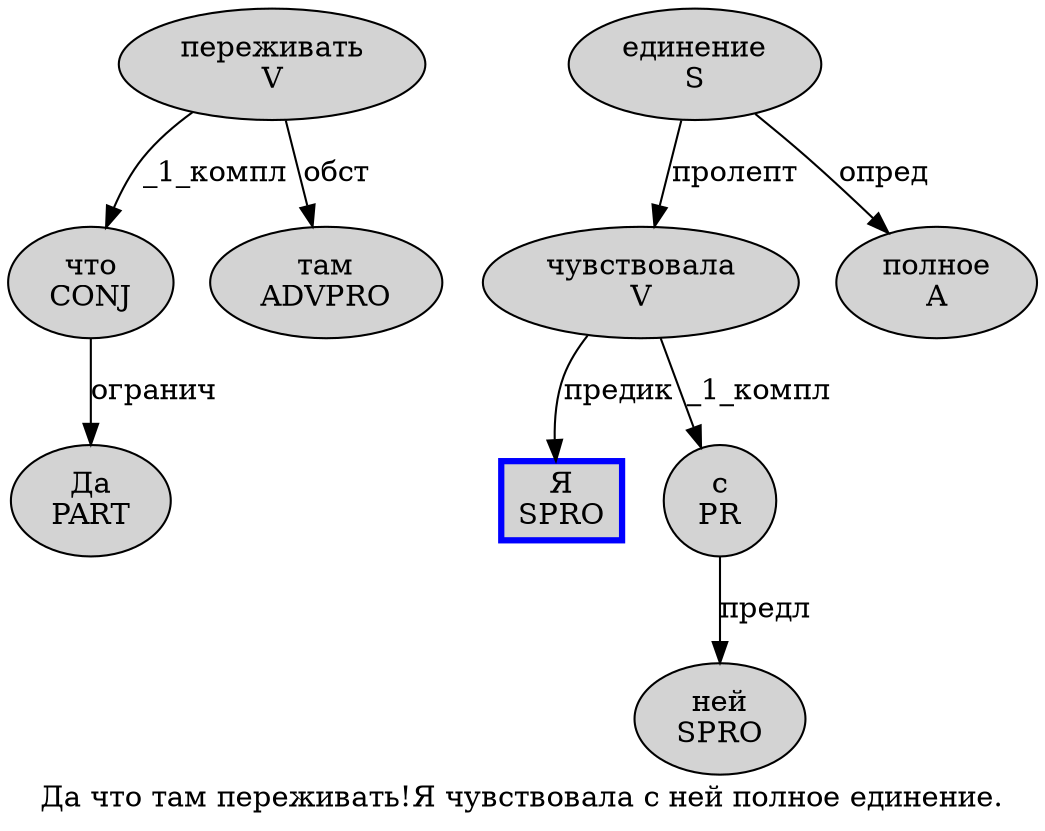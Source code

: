 digraph SENTENCE_803 {
	graph [label="Да что там переживать!Я чувствовала с ней полное единение."]
	node [style=filled]
		0 [label="Да
PART" color="" fillcolor=lightgray penwidth=1 shape=ellipse]
		1 [label="что
CONJ" color="" fillcolor=lightgray penwidth=1 shape=ellipse]
		2 [label="там
ADVPRO" color="" fillcolor=lightgray penwidth=1 shape=ellipse]
		3 [label="переживать
V" color="" fillcolor=lightgray penwidth=1 shape=ellipse]
		5 [label="Я
SPRO" color=blue fillcolor=lightgray penwidth=3 shape=box]
		6 [label="чувствовала
V" color="" fillcolor=lightgray penwidth=1 shape=ellipse]
		7 [label="с
PR" color="" fillcolor=lightgray penwidth=1 shape=ellipse]
		8 [label="ней
SPRO" color="" fillcolor=lightgray penwidth=1 shape=ellipse]
		9 [label="полное
A" color="" fillcolor=lightgray penwidth=1 shape=ellipse]
		10 [label="единение
S" color="" fillcolor=lightgray penwidth=1 shape=ellipse]
			6 -> 5 [label="предик"]
			6 -> 7 [label="_1_компл"]
			3 -> 1 [label="_1_компл"]
			3 -> 2 [label="обст"]
			1 -> 0 [label="огранич"]
			7 -> 8 [label="предл"]
			10 -> 6 [label="пролепт"]
			10 -> 9 [label="опред"]
}